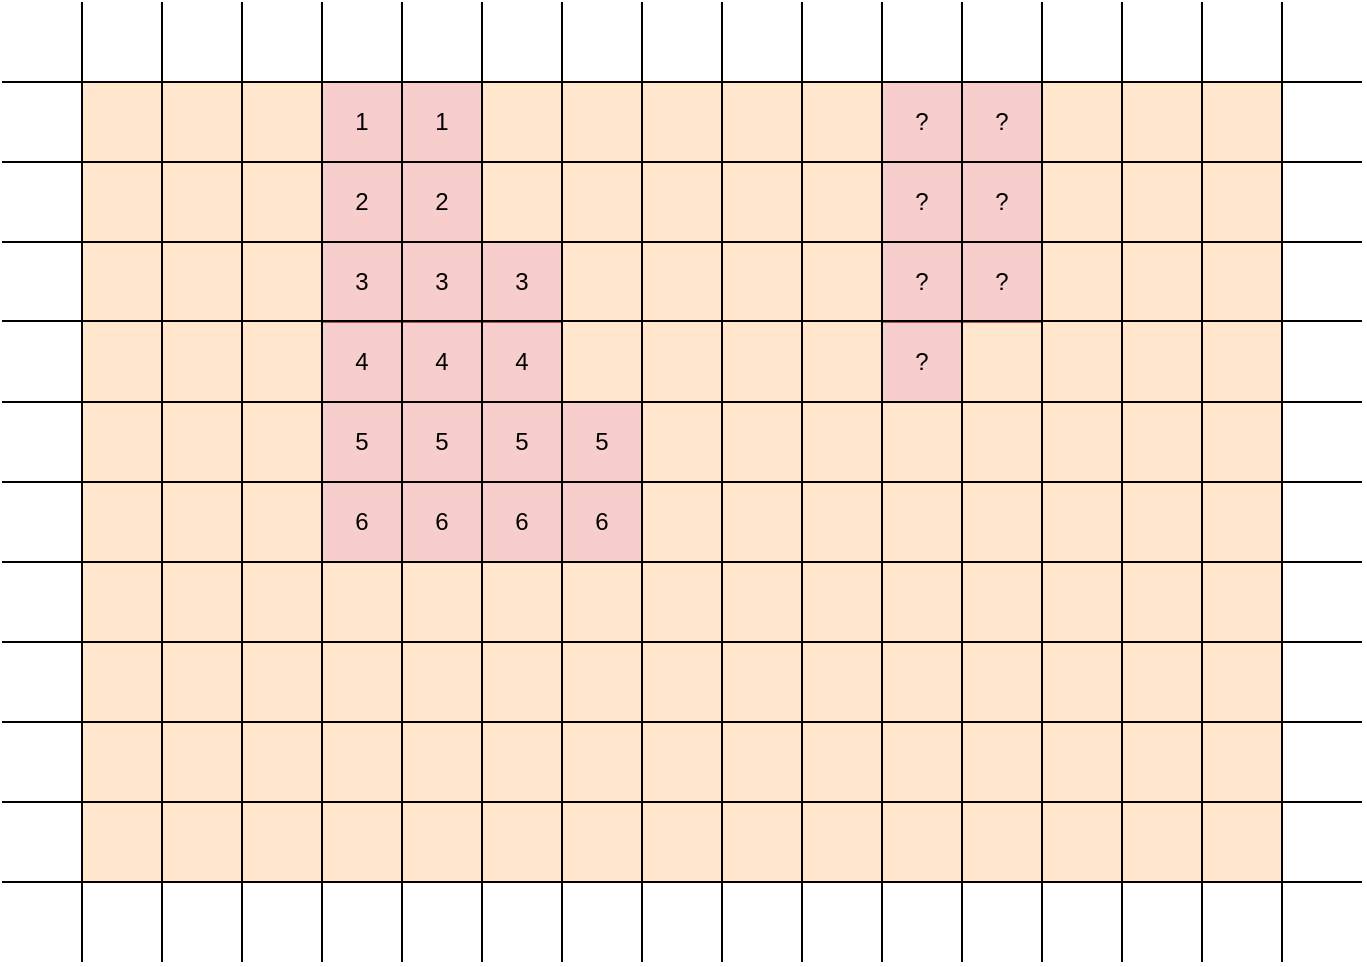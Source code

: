 <mxfile version="17.2.4" type="device"><diagram id="hrnDxiNBZMBnNnpE2GiX" name="Page-1"><mxGraphModel dx="1852" dy="791" grid="1" gridSize="10" guides="1" tooltips="1" connect="1" arrows="1" fold="1" page="1" pageScale="1" pageWidth="850" pageHeight="1100" math="0" shadow="0"><root><mxCell id="0"/><mxCell id="1" parent="0"/><mxCell id="x_RPEVU9MwC529vLhDdi-31" value="" style="rounded=0;whiteSpace=wrap;html=1;fillColor=#ffe6cc;strokeColor=#d79b00;" vertex="1" parent="1"><mxGeometry x="-40" y="240" width="600" height="80" as="geometry"/></mxCell><mxCell id="x_RPEVU9MwC529vLhDdi-22" value="" style="rounded=0;whiteSpace=wrap;html=1;fillColor=#ffe6cc;strokeColor=#d79b00;" vertex="1" parent="1"><mxGeometry x="-40" y="160" width="600" height="80" as="geometry"/></mxCell><mxCell id="x_RPEVU9MwC529vLhDdi-34" value="?" style="rounded=0;whiteSpace=wrap;html=1;fillColor=#f8cecc;strokeColor=#b85450;" vertex="1" parent="1"><mxGeometry x="360" y="160" width="40" height="40" as="geometry"/></mxCell><mxCell id="x_RPEVU9MwC529vLhDdi-35" value="?" style="rounded=0;whiteSpace=wrap;html=1;fillColor=#f8cecc;strokeColor=#b85450;" vertex="1" parent="1"><mxGeometry x="400" y="160" width="40" height="40" as="geometry"/></mxCell><mxCell id="x_RPEVU9MwC529vLhDdi-36" value="?" style="rounded=0;whiteSpace=wrap;html=1;fillColor=#f8cecc;strokeColor=#b85450;" vertex="1" parent="1"><mxGeometry x="360" y="200" width="40" height="40" as="geometry"/></mxCell><mxCell id="x_RPEVU9MwC529vLhDdi-37" value="?" style="rounded=0;whiteSpace=wrap;html=1;fillColor=#f8cecc;strokeColor=#b85450;" vertex="1" parent="1"><mxGeometry x="360" y="240" width="40" height="40" as="geometry"/></mxCell><mxCell id="x_RPEVU9MwC529vLhDdi-38" value="?" style="rounded=0;whiteSpace=wrap;html=1;fillColor=#f8cecc;strokeColor=#b85450;" vertex="1" parent="1"><mxGeometry x="400" y="240" width="40" height="40" as="geometry"/></mxCell><mxCell id="x_RPEVU9MwC529vLhDdi-39" value="?" style="rounded=0;whiteSpace=wrap;html=1;fillColor=#f8cecc;strokeColor=#b85450;" vertex="1" parent="1"><mxGeometry x="360" y="280" width="40" height="40" as="geometry"/></mxCell><mxCell id="x_RPEVU9MwC529vLhDdi-40" value="?" style="rounded=0;whiteSpace=wrap;html=1;fillColor=#f8cecc;strokeColor=#b85450;" vertex="1" parent="1"><mxGeometry x="400" y="200" width="40" height="40" as="geometry"/></mxCell><mxCell id="x_RPEVU9MwC529vLhDdi-33" value="" style="rounded=0;whiteSpace=wrap;html=1;fillColor=#ffe6cc;strokeColor=#d79b00;" vertex="1" parent="1"><mxGeometry x="-40" y="480" width="600" height="80" as="geometry"/></mxCell><mxCell id="x_RPEVU9MwC529vLhDdi-30" value="" style="rounded=0;whiteSpace=wrap;html=1;fillColor=#ffe6cc;strokeColor=#d79b00;" vertex="1" parent="1"><mxGeometry x="-40" y="400" width="600" height="80" as="geometry"/></mxCell><mxCell id="x_RPEVU9MwC529vLhDdi-29" value="" style="rounded=0;whiteSpace=wrap;html=1;fillColor=#ffe6cc;strokeColor=#d79b00;" vertex="1" parent="1"><mxGeometry x="-40" y="320" width="600" height="80" as="geometry"/></mxCell><mxCell id="x_RPEVU9MwC529vLhDdi-3" value="1" style="rounded=0;whiteSpace=wrap;html=1;fillColor=#f8cecc;strokeColor=#b85450;" vertex="1" parent="1"><mxGeometry x="80" y="160" width="40" height="40" as="geometry"/></mxCell><mxCell id="x_RPEVU9MwC529vLhDdi-4" value="1" style="rounded=0;whiteSpace=wrap;html=1;fillColor=#f8cecc;strokeColor=#b85450;" vertex="1" parent="1"><mxGeometry x="120" y="160" width="40" height="40" as="geometry"/></mxCell><mxCell id="x_RPEVU9MwC529vLhDdi-5" value="2" style="rounded=0;whiteSpace=wrap;html=1;fillColor=#f8cecc;strokeColor=#b85450;" vertex="1" parent="1"><mxGeometry x="80" y="200" width="40" height="40" as="geometry"/></mxCell><mxCell id="x_RPEVU9MwC529vLhDdi-7" value="" style="rounded=0;whiteSpace=wrap;html=1;fillColor=#f8cecc;strokeColor=#b85450;" vertex="1" parent="1"><mxGeometry x="120" y="200" width="40" height="40" as="geometry"/></mxCell><mxCell id="x_RPEVU9MwC529vLhDdi-8" value="3" style="rounded=0;whiteSpace=wrap;html=1;fillColor=#f8cecc;strokeColor=#b85450;" vertex="1" parent="1"><mxGeometry x="80" y="240" width="40" height="40" as="geometry"/></mxCell><mxCell id="x_RPEVU9MwC529vLhDdi-9" value="3" style="rounded=0;whiteSpace=wrap;html=1;fillColor=#f8cecc;strokeColor=#b85450;" vertex="1" parent="1"><mxGeometry x="120" y="240" width="40" height="40" as="geometry"/></mxCell><mxCell id="x_RPEVU9MwC529vLhDdi-10" value="4" style="rounded=0;whiteSpace=wrap;html=1;fillColor=#f8cecc;strokeColor=#b85450;" vertex="1" parent="1"><mxGeometry x="80" y="280" width="40" height="40" as="geometry"/></mxCell><mxCell id="x_RPEVU9MwC529vLhDdi-11" value="5" style="rounded=0;whiteSpace=wrap;html=1;fillColor=#f8cecc;strokeColor=#b85450;" vertex="1" parent="1"><mxGeometry x="80" y="320" width="40" height="40" as="geometry"/></mxCell><mxCell id="x_RPEVU9MwC529vLhDdi-12" value="4" style="rounded=0;whiteSpace=wrap;html=1;fillColor=#f8cecc;strokeColor=#b85450;" vertex="1" parent="1"><mxGeometry x="120" y="280" width="40" height="40" as="geometry"/></mxCell><mxCell id="x_RPEVU9MwC529vLhDdi-13" value="5" style="rounded=0;whiteSpace=wrap;html=1;fillColor=#f8cecc;strokeColor=#b85450;" vertex="1" parent="1"><mxGeometry x="120" y="320" width="40" height="40" as="geometry"/></mxCell><mxCell id="x_RPEVU9MwC529vLhDdi-14" value="6" style="rounded=0;whiteSpace=wrap;html=1;fillColor=#f8cecc;strokeColor=#b85450;" vertex="1" parent="1"><mxGeometry x="80" y="360" width="40" height="40" as="geometry"/></mxCell><mxCell id="x_RPEVU9MwC529vLhDdi-15" value="6" style="rounded=0;whiteSpace=wrap;html=1;fillColor=#f8cecc;strokeColor=#b85450;" vertex="1" parent="1"><mxGeometry x="120" y="360" width="40" height="40" as="geometry"/></mxCell><mxCell id="x_RPEVU9MwC529vLhDdi-16" value="3" style="rounded=0;whiteSpace=wrap;html=1;fillColor=#f8cecc;strokeColor=#b85450;" vertex="1" parent="1"><mxGeometry x="160" y="240" width="40" height="40" as="geometry"/></mxCell><mxCell id="x_RPEVU9MwC529vLhDdi-17" value="4" style="rounded=0;whiteSpace=wrap;html=1;fillColor=#f8cecc;strokeColor=#b85450;" vertex="1" parent="1"><mxGeometry x="160" y="280" width="40" height="40" as="geometry"/></mxCell><mxCell id="x_RPEVU9MwC529vLhDdi-18" value="5" style="rounded=0;whiteSpace=wrap;html=1;fillColor=#f8cecc;strokeColor=#b85450;" vertex="1" parent="1"><mxGeometry x="160" y="320" width="40" height="40" as="geometry"/></mxCell><mxCell id="x_RPEVU9MwC529vLhDdi-19" value="6" style="rounded=0;whiteSpace=wrap;html=1;fillColor=#f8cecc;strokeColor=#b85450;" vertex="1" parent="1"><mxGeometry x="160" y="360" width="40" height="40" as="geometry"/></mxCell><mxCell id="x_RPEVU9MwC529vLhDdi-20" value="5" style="rounded=0;whiteSpace=wrap;html=1;fillColor=#f8cecc;strokeColor=#b85450;" vertex="1" parent="1"><mxGeometry x="200" y="320" width="40" height="40" as="geometry"/></mxCell><mxCell id="x_RPEVU9MwC529vLhDdi-21" value="6" style="rounded=0;whiteSpace=wrap;html=1;fillColor=#f8cecc;strokeColor=#b85450;" vertex="1" parent="1"><mxGeometry x="200" y="360" width="40" height="40" as="geometry"/></mxCell><mxCell id="x_RPEVU9MwC529vLhDdi-6" value="2" style="rounded=0;whiteSpace=wrap;html=1;fillColor=#f8cecc;strokeColor=#b85450;" vertex="1" parent="1"><mxGeometry x="120" y="200" width="40" height="40" as="geometry"/></mxCell><mxCell id="iZXvY8Z0pgDMxuZdo3Pe-11" value="" style="endArrow=none;html=1;rounded=0;" parent="1" edge="1"><mxGeometry width="50" height="50" relative="1" as="geometry"><mxPoint y="600" as="sourcePoint"/><mxPoint y="120" as="targetPoint"/></mxGeometry></mxCell><mxCell id="iZXvY8Z0pgDMxuZdo3Pe-12" value="" style="endArrow=none;html=1;rounded=0;" parent="1" edge="1"><mxGeometry width="50" height="50" relative="1" as="geometry"><mxPoint x="40" y="600" as="sourcePoint"/><mxPoint x="40" y="120" as="targetPoint"/></mxGeometry></mxCell><mxCell id="iZXvY8Z0pgDMxuZdo3Pe-2" value="" style="endArrow=none;html=1;rounded=0;" parent="1" edge="1"><mxGeometry width="50" height="50" relative="1" as="geometry"><mxPoint x="280" y="600" as="sourcePoint"/><mxPoint x="280" y="120" as="targetPoint"/></mxGeometry></mxCell><mxCell id="iZXvY8Z0pgDMxuZdo3Pe-3" value="" style="endArrow=none;html=1;rounded=0;" parent="1" edge="1"><mxGeometry width="50" height="50" relative="1" as="geometry"><mxPoint x="320" y="600" as="sourcePoint"/><mxPoint x="320" y="120" as="targetPoint"/></mxGeometry></mxCell><mxCell id="iZXvY8Z0pgDMxuZdo3Pe-4" value="" style="endArrow=none;html=1;rounded=0;" parent="1" edge="1"><mxGeometry width="50" height="50" relative="1" as="geometry"><mxPoint x="360" y="600" as="sourcePoint"/><mxPoint x="360" y="120" as="targetPoint"/></mxGeometry></mxCell><mxCell id="iZXvY8Z0pgDMxuZdo3Pe-5" value="" style="endArrow=none;html=1;rounded=0;" parent="1" edge="1"><mxGeometry width="50" height="50" relative="1" as="geometry"><mxPoint x="400" y="600" as="sourcePoint"/><mxPoint x="400" y="120" as="targetPoint"/></mxGeometry></mxCell><mxCell id="iZXvY8Z0pgDMxuZdo3Pe-6" value="" style="endArrow=none;html=1;rounded=0;" parent="1" edge="1"><mxGeometry width="50" height="50" relative="1" as="geometry"><mxPoint x="440" y="600" as="sourcePoint"/><mxPoint x="440" y="120" as="targetPoint"/></mxGeometry></mxCell><mxCell id="iZXvY8Z0pgDMxuZdo3Pe-7" value="" style="endArrow=none;html=1;rounded=0;" parent="1" edge="1"><mxGeometry width="50" height="50" relative="1" as="geometry"><mxPoint x="480" y="600" as="sourcePoint"/><mxPoint x="480" y="120" as="targetPoint"/></mxGeometry></mxCell><mxCell id="iZXvY8Z0pgDMxuZdo3Pe-8" value="" style="endArrow=none;html=1;rounded=0;" parent="1" edge="1"><mxGeometry width="50" height="50" relative="1" as="geometry"><mxPoint x="520" y="600" as="sourcePoint"/><mxPoint x="520" y="120" as="targetPoint"/></mxGeometry></mxCell><mxCell id="iZXvY8Z0pgDMxuZdo3Pe-9" value="" style="endArrow=none;html=1;rounded=0;" parent="1" edge="1"><mxGeometry width="50" height="50" relative="1" as="geometry"><mxPoint x="560" y="600" as="sourcePoint"/><mxPoint x="560" y="120" as="targetPoint"/></mxGeometry></mxCell><mxCell id="iZXvY8Z0pgDMxuZdo3Pe-10" value="" style="endArrow=none;html=1;rounded=0;" parent="1" edge="1"><mxGeometry width="50" height="50" relative="1" as="geometry"><mxPoint x="-40" y="600" as="sourcePoint"/><mxPoint x="-40" y="120" as="targetPoint"/></mxGeometry></mxCell><mxCell id="iZXvY8Z0pgDMxuZdo3Pe-13" value="" style="endArrow=none;html=1;rounded=0;" parent="1" edge="1"><mxGeometry width="50" height="50" relative="1" as="geometry"><mxPoint x="80" y="600" as="sourcePoint"/><mxPoint x="80" y="120" as="targetPoint"/></mxGeometry></mxCell><mxCell id="iZXvY8Z0pgDMxuZdo3Pe-14" value="" style="endArrow=none;html=1;rounded=0;" parent="1" edge="1"><mxGeometry width="50" height="50" relative="1" as="geometry"><mxPoint x="120" y="600" as="sourcePoint"/><mxPoint x="120" y="120" as="targetPoint"/></mxGeometry></mxCell><mxCell id="iZXvY8Z0pgDMxuZdo3Pe-15" value="" style="endArrow=none;html=1;rounded=0;" parent="1" edge="1"><mxGeometry width="50" height="50" relative="1" as="geometry"><mxPoint x="160" y="600" as="sourcePoint"/><mxPoint x="160" y="120" as="targetPoint"/></mxGeometry></mxCell><mxCell id="iZXvY8Z0pgDMxuZdo3Pe-16" value="" style="endArrow=none;html=1;rounded=0;" parent="1" edge="1"><mxGeometry width="50" height="50" relative="1" as="geometry"><mxPoint x="200" y="600" as="sourcePoint"/><mxPoint x="200" y="120" as="targetPoint"/></mxGeometry></mxCell><mxCell id="iZXvY8Z0pgDMxuZdo3Pe-17" value="" style="endArrow=none;html=1;rounded=0;" parent="1" edge="1"><mxGeometry width="50" height="50" relative="1" as="geometry"><mxPoint x="240" y="600" as="sourcePoint"/><mxPoint x="240" y="120" as="targetPoint"/></mxGeometry></mxCell><mxCell id="iZXvY8Z0pgDMxuZdo3Pe-19" value="" style="endArrow=none;html=1;rounded=0;" parent="1" edge="1"><mxGeometry width="50" height="50" relative="1" as="geometry"><mxPoint x="-80" y="160" as="sourcePoint"/><mxPoint x="600" y="160" as="targetPoint"/></mxGeometry></mxCell><mxCell id="iZXvY8Z0pgDMxuZdo3Pe-20" value="" style="endArrow=none;html=1;rounded=0;" parent="1" edge="1"><mxGeometry width="50" height="50" relative="1" as="geometry"><mxPoint x="-80" y="200" as="sourcePoint"/><mxPoint x="600" y="200" as="targetPoint"/></mxGeometry></mxCell><mxCell id="iZXvY8Z0pgDMxuZdo3Pe-21" value="" style="endArrow=none;html=1;rounded=0;" parent="1" edge="1"><mxGeometry width="50" height="50" relative="1" as="geometry"><mxPoint x="-80" y="240" as="sourcePoint"/><mxPoint x="600" y="240" as="targetPoint"/></mxGeometry></mxCell><mxCell id="iZXvY8Z0pgDMxuZdo3Pe-23" value="" style="endArrow=none;html=1;rounded=0;" parent="1" edge="1"><mxGeometry width="50" height="50" relative="1" as="geometry"><mxPoint x="-80" y="320" as="sourcePoint"/><mxPoint x="600" y="320" as="targetPoint"/></mxGeometry></mxCell><mxCell id="iZXvY8Z0pgDMxuZdo3Pe-24" value="" style="endArrow=none;html=1;rounded=0;" parent="1" edge="1"><mxGeometry width="50" height="50" relative="1" as="geometry"><mxPoint x="-80" y="360" as="sourcePoint"/><mxPoint x="600" y="360" as="targetPoint"/></mxGeometry></mxCell><mxCell id="iZXvY8Z0pgDMxuZdo3Pe-25" value="" style="endArrow=none;html=1;rounded=0;" parent="1" edge="1"><mxGeometry width="50" height="50" relative="1" as="geometry"><mxPoint x="-80" y="400" as="sourcePoint"/><mxPoint x="600" y="400" as="targetPoint"/></mxGeometry></mxCell><mxCell id="iZXvY8Z0pgDMxuZdo3Pe-26" value="" style="endArrow=none;html=1;rounded=0;" parent="1" edge="1"><mxGeometry width="50" height="50" relative="1" as="geometry"><mxPoint x="-80" y="440" as="sourcePoint"/><mxPoint x="600" y="440" as="targetPoint"/></mxGeometry></mxCell><mxCell id="iZXvY8Z0pgDMxuZdo3Pe-27" value="" style="endArrow=none;html=1;rounded=0;" parent="1" edge="1"><mxGeometry width="50" height="50" relative="1" as="geometry"><mxPoint x="-80" y="480" as="sourcePoint"/><mxPoint x="600" y="480" as="targetPoint"/></mxGeometry></mxCell><mxCell id="iZXvY8Z0pgDMxuZdo3Pe-37" value="" style="endArrow=none;html=1;rounded=0;" parent="1" edge="1"><mxGeometry width="50" height="50" relative="1" as="geometry"><mxPoint x="-80" y="560" as="sourcePoint"/><mxPoint x="600" y="560" as="targetPoint"/></mxGeometry></mxCell><mxCell id="iZXvY8Z0pgDMxuZdo3Pe-41" value="" style="endArrow=none;html=1;rounded=0;" parent="1" edge="1"><mxGeometry width="50" height="50" relative="1" as="geometry"><mxPoint x="-80" y="520" as="sourcePoint"/><mxPoint x="600" y="520" as="targetPoint"/></mxGeometry></mxCell><mxCell id="x_RPEVU9MwC529vLhDdi-32" value="" style="endArrow=none;html=1;rounded=0;" edge="1" parent="1"><mxGeometry width="50" height="50" relative="1" as="geometry"><mxPoint x="-80" y="279.5" as="sourcePoint"/><mxPoint x="600" y="279.5" as="targetPoint"/></mxGeometry></mxCell></root></mxGraphModel></diagram></mxfile>